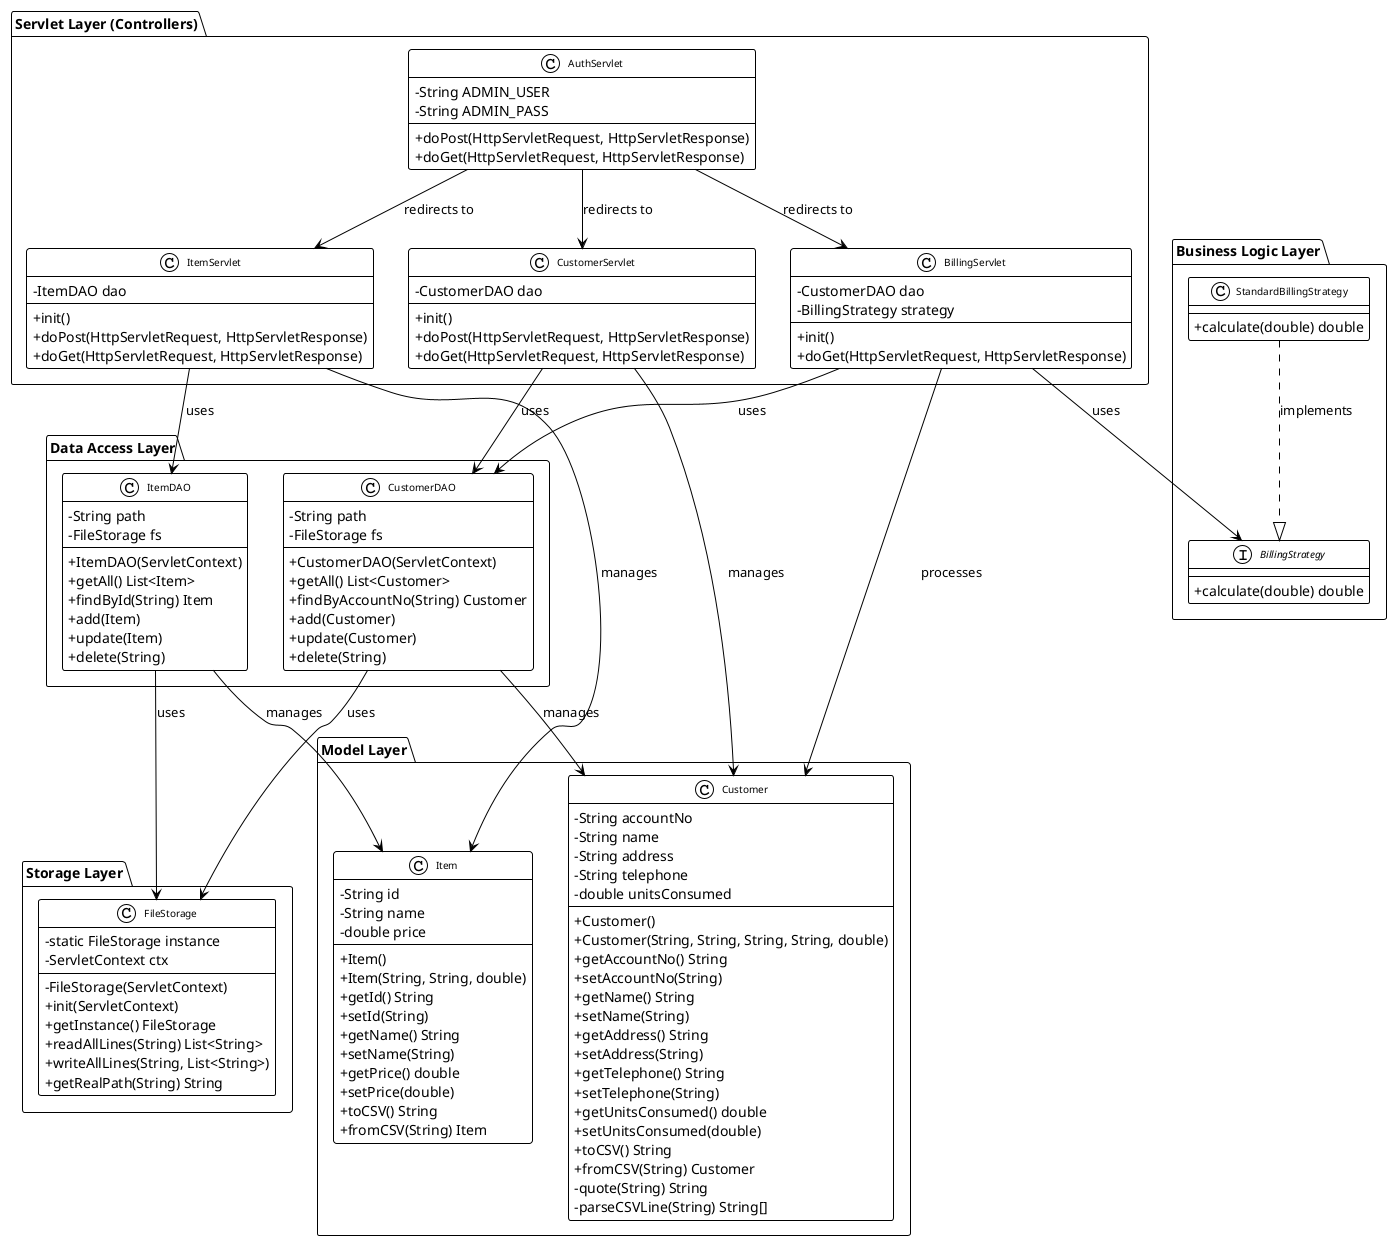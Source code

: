 @startuml PahanaEduBillingSystem

!theme plain
skinparam classAttributeIconSize 0
skinparam classFontSize 10
skinparam classFontName Arial

package "Servlet Layer (Controllers)" {
    class AuthServlet {
        -String ADMIN_USER
        -String ADMIN_PASS
        +doPost(HttpServletRequest, HttpServletResponse)
        +doGet(HttpServletRequest, HttpServletResponse)
    }
    
    class CustomerServlet {
        -CustomerDAO dao
        +init()
        +doPost(HttpServletRequest, HttpServletResponse)
        +doGet(HttpServletRequest, HttpServletResponse)
    }
    
    class ItemServlet {
        -ItemDAO dao
        +init()
        +doPost(HttpServletRequest, HttpServletResponse)
        +doGet(HttpServletRequest, HttpServletResponse)
    }
    
    class BillingServlet {
        -CustomerDAO dao
        -BillingStrategy strategy
        +init()
        +doGet(HttpServletRequest, HttpServletResponse)
    }
}

package "Model Layer" {
    class Customer {
        -String accountNo
        -String name
        -String address
        -String telephone
        -double unitsConsumed
        +Customer()
        +Customer(String, String, String, String, double)
        +getAccountNo() String
        +setAccountNo(String)
        +getName() String
        +setName(String)
        +getAddress() String
        +setAddress(String)
        +getTelephone() String
        +setTelephone(String)
        +getUnitsConsumed() double
        +setUnitsConsumed(double)
        +toCSV() String
        +fromCSV(String) Customer
        -quote(String) String
        -parseCSVLine(String) String[]
    }
    
    class Item {
        -String id
        -String name
        -double price
        +Item()
        +Item(String, String, double)
        +getId() String
        +setId(String)
        +getName() String
        +setName(String)
        +getPrice() double
        +setPrice(double)
        +toCSV() String
        +fromCSV(String) Item
    }
}

package "Data Access Layer" {
    class CustomerDAO {
        -String path
        -FileStorage fs
        +CustomerDAO(ServletContext)
        +getAll() List<Customer>
        +findByAccountNo(String) Customer
        +add(Customer)
        +update(Customer)
        +delete(String)
    }
    
    class ItemDAO {
        -String path
        -FileStorage fs
        +ItemDAO(ServletContext)
        +getAll() List<Item>
        +findById(String) Item
        +add(Item)
        +update(Item)
        +delete(String)
    }
}

package "Storage Layer" {
    class FileStorage {
        -static FileStorage instance
        -ServletContext ctx
        -FileStorage(ServletContext)
        +init(ServletContext)
        +getInstance() FileStorage
        +readAllLines(String) List<String>
        +writeAllLines(String, List<String>)
        +getRealPath(String) String
    }
}

package "Business Logic Layer" {
    interface BillingStrategy {
        +calculate(double) double
    }
    
    class StandardBillingStrategy {
        +calculate(double) double
    }
}



' Relationships
AuthServlet --> CustomerServlet : redirects to
AuthServlet --> ItemServlet : redirects to
AuthServlet --> BillingServlet : redirects to

CustomerServlet --> CustomerDAO : uses
CustomerServlet --> Customer : manages
ItemServlet --> ItemDAO : uses
ItemServlet --> Item : manages
BillingServlet --> CustomerDAO : uses
BillingServlet --> BillingStrategy : uses
BillingServlet --> Customer : processes

CustomerDAO --> FileStorage : uses
CustomerDAO --> Customer : manages
ItemDAO --> FileStorage : uses
ItemDAO --> Item : manages

 StandardBillingStrategy ..|> BillingStrategy : implements

@enduml
